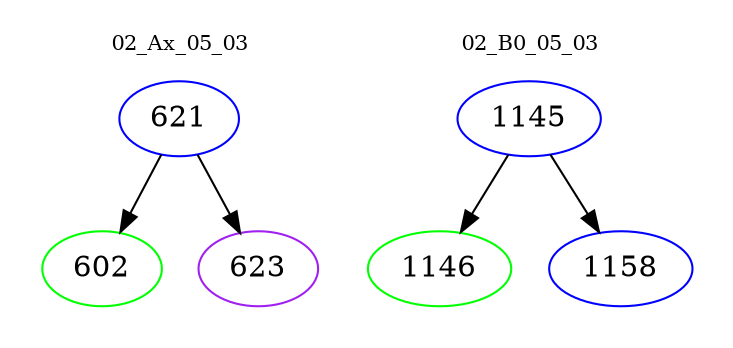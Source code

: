 digraph{
subgraph cluster_0 {
color = white
label = "02_Ax_05_03";
fontsize=10;
T0_621 [label="621", color="blue"]
T0_621 -> T0_602 [color="black"]
T0_602 [label="602", color="green"]
T0_621 -> T0_623 [color="black"]
T0_623 [label="623", color="purple"]
}
subgraph cluster_1 {
color = white
label = "02_B0_05_03";
fontsize=10;
T1_1145 [label="1145", color="blue"]
T1_1145 -> T1_1146 [color="black"]
T1_1146 [label="1146", color="green"]
T1_1145 -> T1_1158 [color="black"]
T1_1158 [label="1158", color="blue"]
}
}
